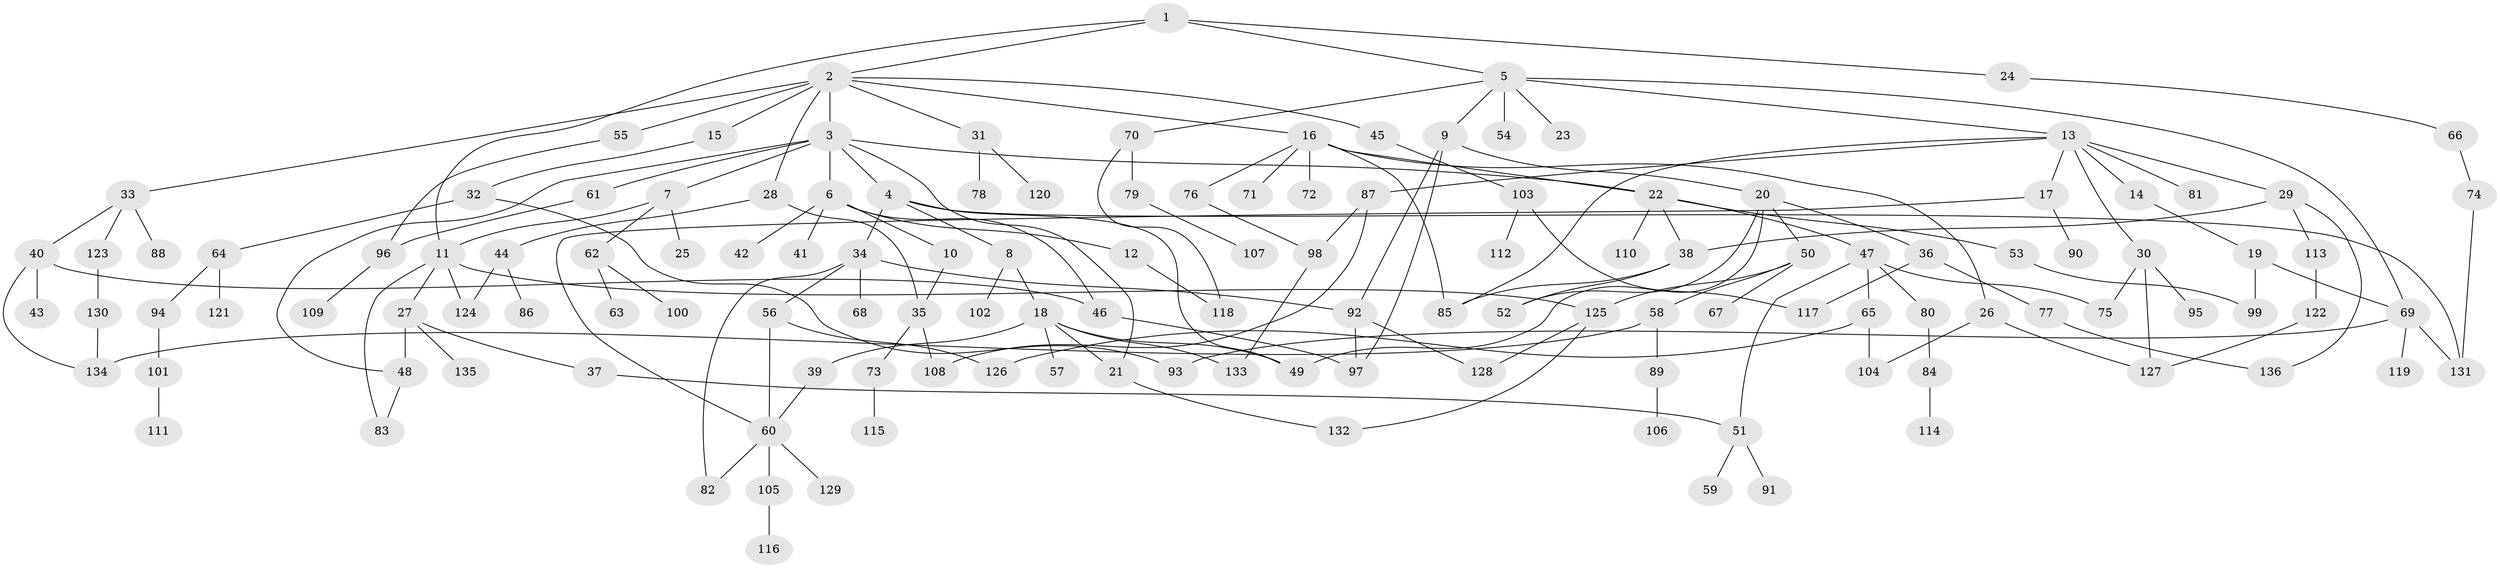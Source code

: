 // Generated by graph-tools (version 1.1) at 2025/25/03/09/25 03:25:24]
// undirected, 136 vertices, 178 edges
graph export_dot {
graph [start="1"]
  node [color=gray90,style=filled];
  1;
  2;
  3;
  4;
  5;
  6;
  7;
  8;
  9;
  10;
  11;
  12;
  13;
  14;
  15;
  16;
  17;
  18;
  19;
  20;
  21;
  22;
  23;
  24;
  25;
  26;
  27;
  28;
  29;
  30;
  31;
  32;
  33;
  34;
  35;
  36;
  37;
  38;
  39;
  40;
  41;
  42;
  43;
  44;
  45;
  46;
  47;
  48;
  49;
  50;
  51;
  52;
  53;
  54;
  55;
  56;
  57;
  58;
  59;
  60;
  61;
  62;
  63;
  64;
  65;
  66;
  67;
  68;
  69;
  70;
  71;
  72;
  73;
  74;
  75;
  76;
  77;
  78;
  79;
  80;
  81;
  82;
  83;
  84;
  85;
  86;
  87;
  88;
  89;
  90;
  91;
  92;
  93;
  94;
  95;
  96;
  97;
  98;
  99;
  100;
  101;
  102;
  103;
  104;
  105;
  106;
  107;
  108;
  109;
  110;
  111;
  112;
  113;
  114;
  115;
  116;
  117;
  118;
  119;
  120;
  121;
  122;
  123;
  124;
  125;
  126;
  127;
  128;
  129;
  130;
  131;
  132;
  133;
  134;
  135;
  136;
  1 -- 2;
  1 -- 5;
  1 -- 11;
  1 -- 24;
  2 -- 3;
  2 -- 15;
  2 -- 16;
  2 -- 28;
  2 -- 31;
  2 -- 33;
  2 -- 45;
  2 -- 55;
  3 -- 4;
  3 -- 6;
  3 -- 7;
  3 -- 22;
  3 -- 48;
  3 -- 61;
  3 -- 21;
  4 -- 8;
  4 -- 34;
  4 -- 131;
  4 -- 49;
  5 -- 9;
  5 -- 13;
  5 -- 23;
  5 -- 54;
  5 -- 69;
  5 -- 70;
  6 -- 10;
  6 -- 12;
  6 -- 41;
  6 -- 42;
  6 -- 46;
  7 -- 25;
  7 -- 62;
  7 -- 11;
  8 -- 18;
  8 -- 102;
  9 -- 20;
  9 -- 92;
  9 -- 97;
  10 -- 35;
  11 -- 27;
  11 -- 83;
  11 -- 124;
  11 -- 125;
  12 -- 118;
  13 -- 14;
  13 -- 17;
  13 -- 29;
  13 -- 30;
  13 -- 81;
  13 -- 87;
  13 -- 85;
  14 -- 19;
  15 -- 32;
  16 -- 26;
  16 -- 71;
  16 -- 72;
  16 -- 76;
  16 -- 85;
  16 -- 22;
  17 -- 60;
  17 -- 90;
  18 -- 21;
  18 -- 39;
  18 -- 57;
  18 -- 133;
  18 -- 49;
  19 -- 69;
  19 -- 99;
  20 -- 36;
  20 -- 49;
  20 -- 50;
  20 -- 52;
  21 -- 132;
  22 -- 47;
  22 -- 53;
  22 -- 110;
  22 -- 38;
  24 -- 66;
  26 -- 104;
  26 -- 127;
  27 -- 37;
  27 -- 135;
  27 -- 48;
  28 -- 44;
  28 -- 35;
  29 -- 38;
  29 -- 113;
  29 -- 136;
  30 -- 75;
  30 -- 95;
  30 -- 127;
  31 -- 78;
  31 -- 120;
  32 -- 64;
  32 -- 93;
  33 -- 40;
  33 -- 88;
  33 -- 123;
  34 -- 56;
  34 -- 68;
  34 -- 92;
  34 -- 82;
  35 -- 73;
  35 -- 108;
  36 -- 77;
  36 -- 117;
  37 -- 51;
  38 -- 52;
  38 -- 85;
  39 -- 60;
  40 -- 43;
  40 -- 134;
  40 -- 46;
  44 -- 86;
  44 -- 124;
  45 -- 103;
  46 -- 97;
  47 -- 51;
  47 -- 65;
  47 -- 80;
  47 -- 75;
  48 -- 83;
  50 -- 58;
  50 -- 67;
  50 -- 125;
  51 -- 59;
  51 -- 91;
  53 -- 99;
  55 -- 96;
  56 -- 126;
  56 -- 60;
  58 -- 89;
  58 -- 134;
  60 -- 82;
  60 -- 105;
  60 -- 129;
  61 -- 96;
  62 -- 63;
  62 -- 100;
  64 -- 94;
  64 -- 121;
  65 -- 126;
  65 -- 104;
  66 -- 74;
  69 -- 93;
  69 -- 119;
  69 -- 131;
  70 -- 79;
  70 -- 118;
  73 -- 115;
  74 -- 131;
  76 -- 98;
  77 -- 136;
  79 -- 107;
  80 -- 84;
  84 -- 114;
  87 -- 108;
  87 -- 98;
  89 -- 106;
  92 -- 97;
  92 -- 128;
  94 -- 101;
  96 -- 109;
  98 -- 133;
  101 -- 111;
  103 -- 112;
  103 -- 117;
  105 -- 116;
  113 -- 122;
  122 -- 127;
  123 -- 130;
  125 -- 132;
  125 -- 128;
  130 -- 134;
}
